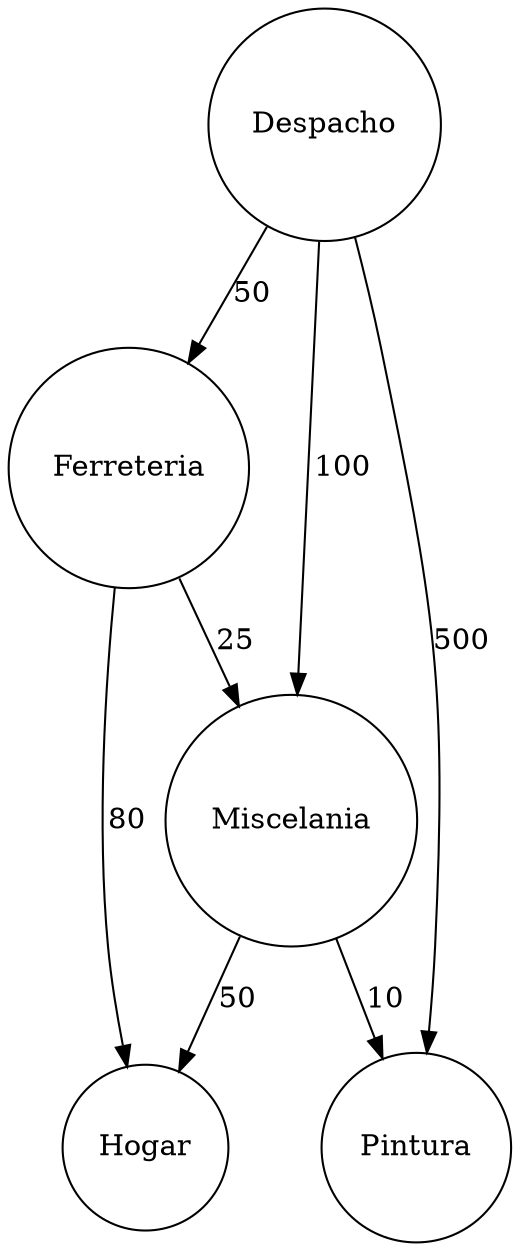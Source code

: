 digraph grafo { 
	Despacho[shape="circle"];
	Ferreteria[shape="circle"];
	Miscelania[shape="circle"];
	Hogar[shape="circle"];
	Pintura[shape="circle"];
Despacho ->Ferreteria[label= "50"];
Despacho ->Miscelania[label= "100"];
Ferreteria ->Miscelania[label= "25"];
Ferreteria ->Hogar[label= "80"];
Miscelania ->Hogar[label= "50"];
Miscelania ->Pintura[label= "10"];
Despacho ->Pintura[label= "500"];
}